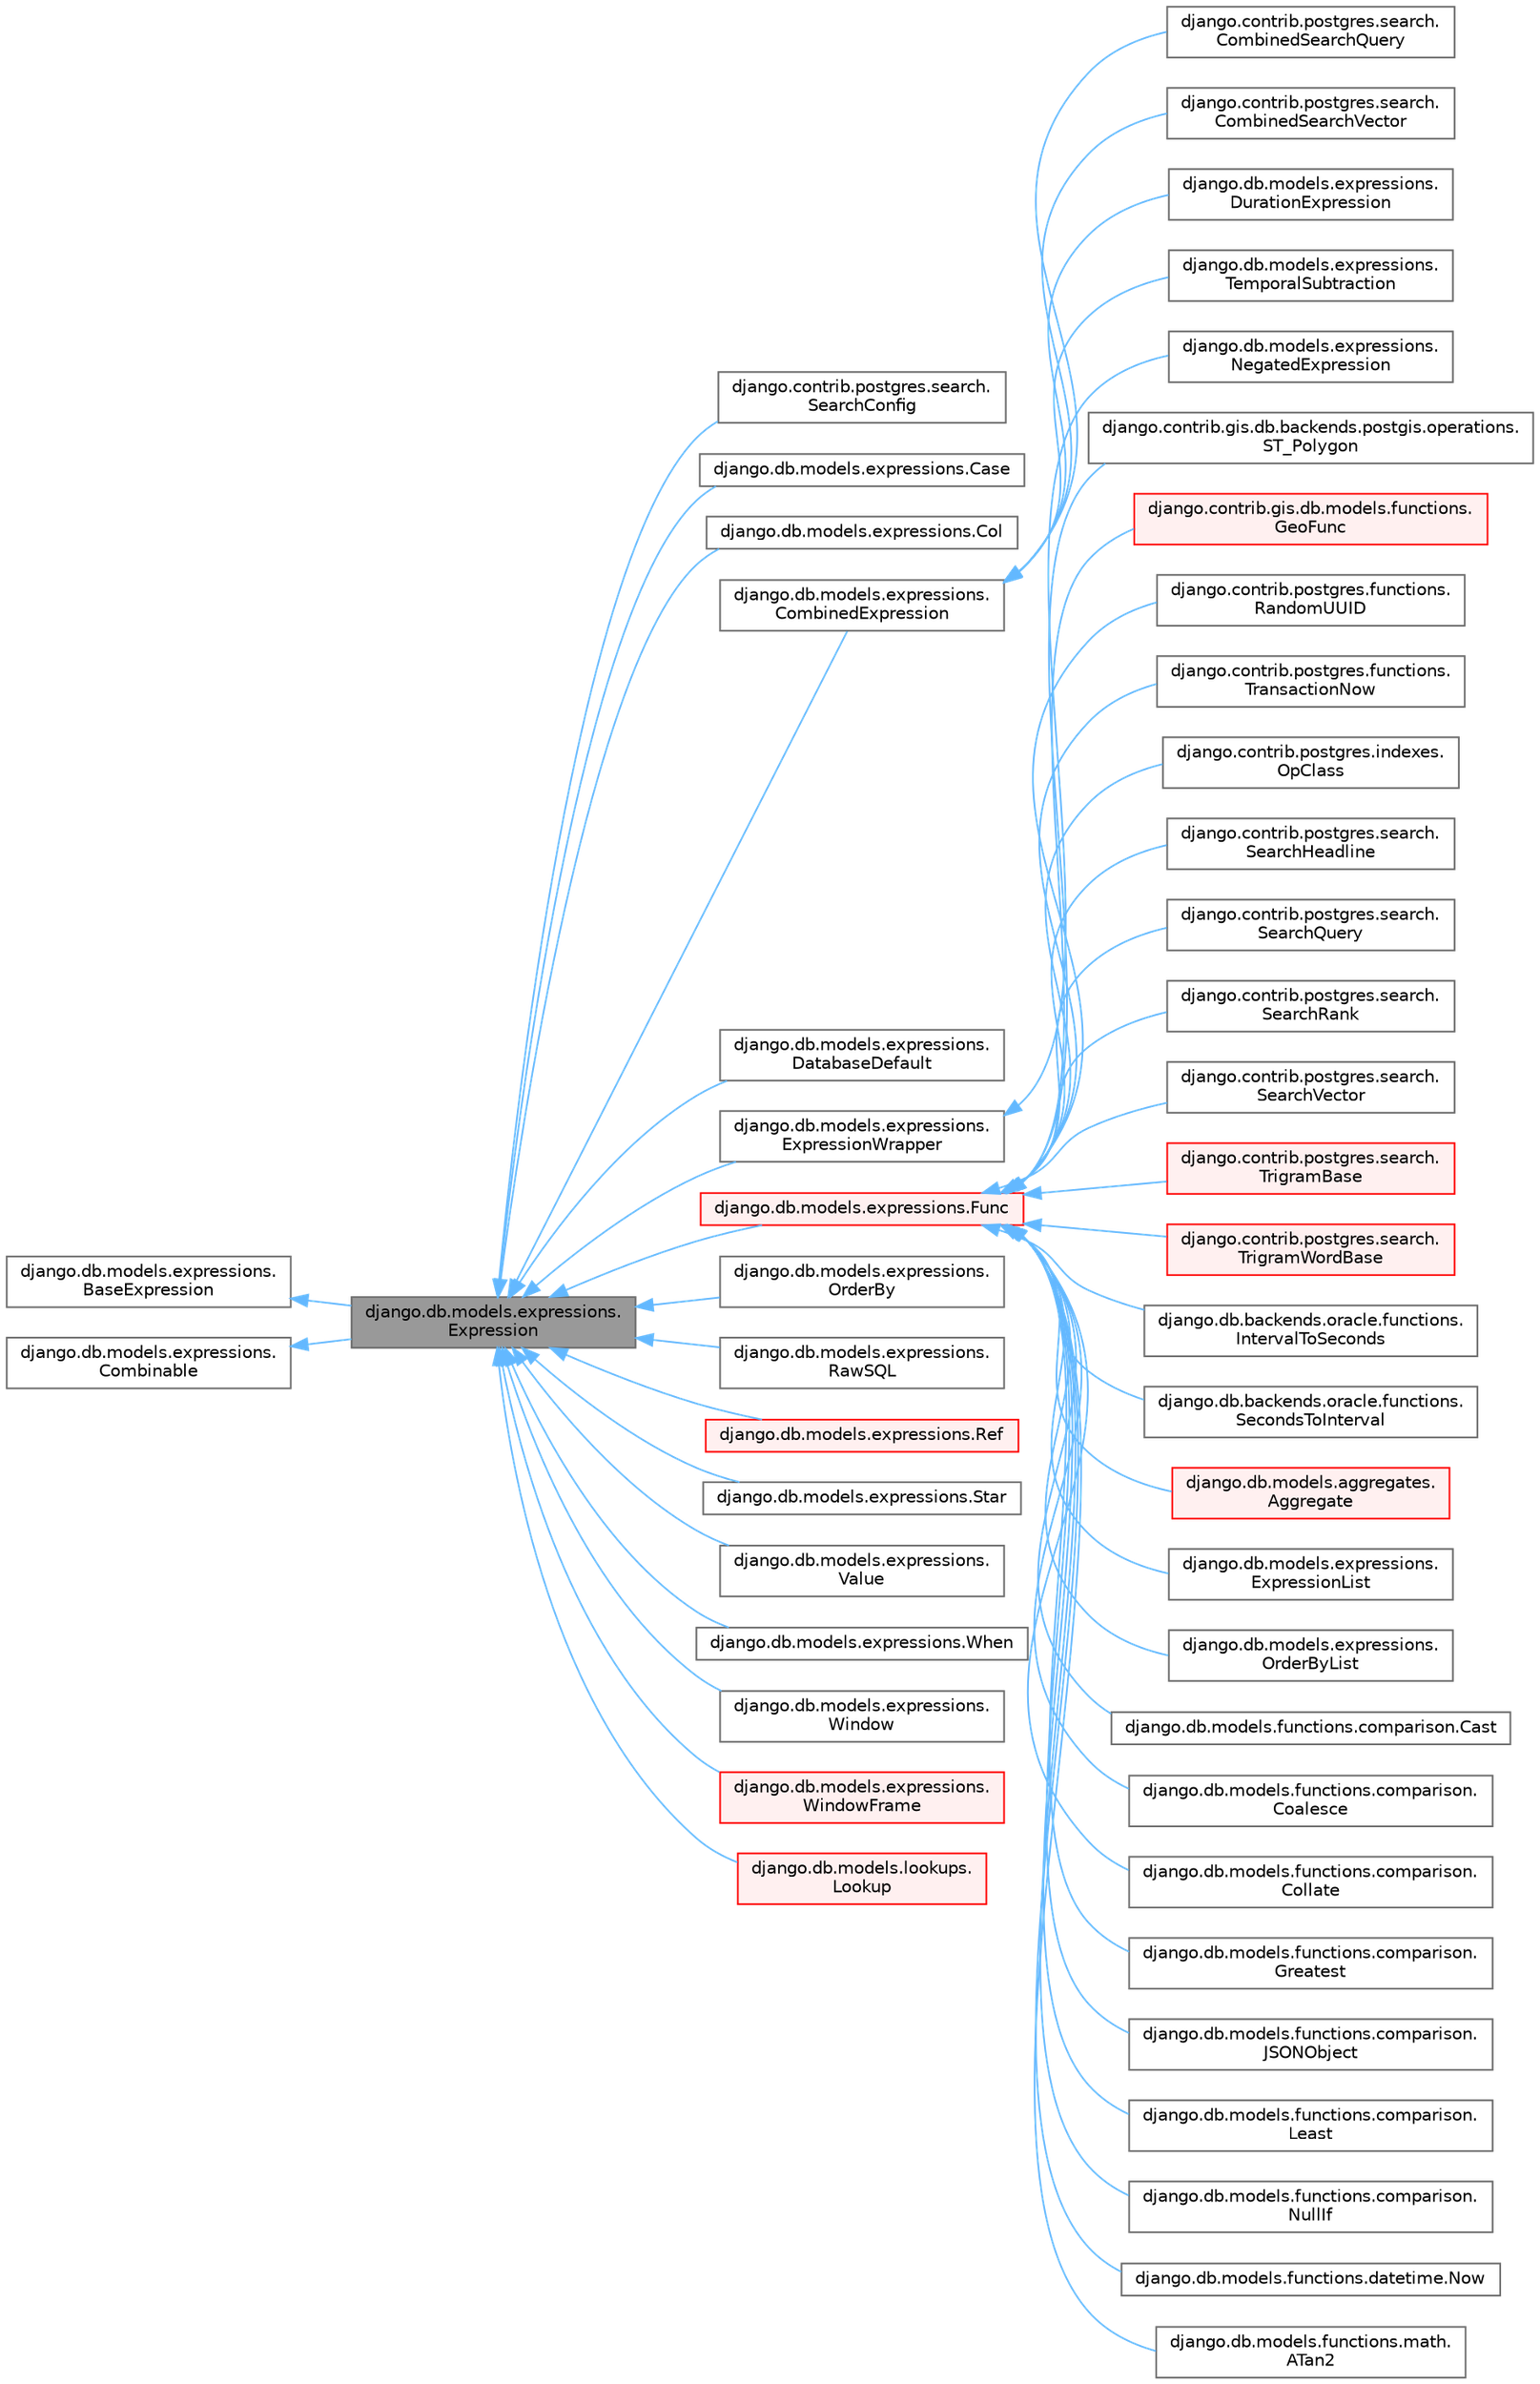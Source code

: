 digraph "django.db.models.expressions.Expression"
{
 // LATEX_PDF_SIZE
  bgcolor="transparent";
  edge [fontname=Helvetica,fontsize=10,labelfontname=Helvetica,labelfontsize=10];
  node [fontname=Helvetica,fontsize=10,shape=box,height=0.2,width=0.4];
  rankdir="LR";
  Node1 [id="Node000001",label="django.db.models.expressions.\lExpression",height=0.2,width=0.4,color="gray40", fillcolor="grey60", style="filled", fontcolor="black",tooltip=" "];
  Node2 -> Node1 [id="edge1_Node000001_Node000002",dir="back",color="steelblue1",style="solid",tooltip=" "];
  Node2 [id="Node000002",label="django.db.models.expressions.\lBaseExpression",height=0.2,width=0.4,color="gray40", fillcolor="white", style="filled",URL="$classdjango_1_1db_1_1models_1_1expressions_1_1_base_expression.html",tooltip=" "];
  Node3 -> Node1 [id="edge2_Node000001_Node000003",dir="back",color="steelblue1",style="solid",tooltip=" "];
  Node3 [id="Node000003",label="django.db.models.expressions.\lCombinable",height=0.2,width=0.4,color="gray40", fillcolor="white", style="filled",URL="$classdjango_1_1db_1_1models_1_1expressions_1_1_combinable.html",tooltip=" "];
  Node1 -> Node4 [id="edge3_Node000001_Node000004",dir="back",color="steelblue1",style="solid",tooltip=" "];
  Node4 [id="Node000004",label="django.contrib.postgres.search.\lSearchConfig",height=0.2,width=0.4,color="gray40", fillcolor="white", style="filled",URL="$classdjango_1_1contrib_1_1postgres_1_1search_1_1_search_config.html",tooltip=" "];
  Node1 -> Node5 [id="edge4_Node000001_Node000005",dir="back",color="steelblue1",style="solid",tooltip=" "];
  Node5 [id="Node000005",label="django.db.models.expressions.Case",height=0.2,width=0.4,color="gray40", fillcolor="white", style="filled",URL="$classdjango_1_1db_1_1models_1_1expressions_1_1_case.html",tooltip=" "];
  Node1 -> Node6 [id="edge5_Node000001_Node000006",dir="back",color="steelblue1",style="solid",tooltip=" "];
  Node6 [id="Node000006",label="django.db.models.expressions.Col",height=0.2,width=0.4,color="gray40", fillcolor="white", style="filled",URL="$classdjango_1_1db_1_1models_1_1expressions_1_1_col.html",tooltip=" "];
  Node1 -> Node7 [id="edge6_Node000001_Node000007",dir="back",color="steelblue1",style="solid",tooltip=" "];
  Node7 [id="Node000007",label="django.db.models.expressions.\lCombinedExpression",height=0.2,width=0.4,color="gray40", fillcolor="white", style="filled",URL="$classdjango_1_1db_1_1models_1_1expressions_1_1_combined_expression.html",tooltip=" "];
  Node7 -> Node8 [id="edge7_Node000007_Node000008",dir="back",color="steelblue1",style="solid",tooltip=" "];
  Node8 [id="Node000008",label="django.contrib.postgres.search.\lCombinedSearchQuery",height=0.2,width=0.4,color="gray40", fillcolor="white", style="filled",URL="$classdjango_1_1contrib_1_1postgres_1_1search_1_1_combined_search_query.html",tooltip=" "];
  Node7 -> Node9 [id="edge8_Node000007_Node000009",dir="back",color="steelblue1",style="solid",tooltip=" "];
  Node9 [id="Node000009",label="django.contrib.postgres.search.\lCombinedSearchVector",height=0.2,width=0.4,color="gray40", fillcolor="white", style="filled",URL="$classdjango_1_1contrib_1_1postgres_1_1search_1_1_combined_search_vector.html",tooltip=" "];
  Node7 -> Node10 [id="edge9_Node000007_Node000010",dir="back",color="steelblue1",style="solid",tooltip=" "];
  Node10 [id="Node000010",label="django.db.models.expressions.\lDurationExpression",height=0.2,width=0.4,color="gray40", fillcolor="white", style="filled",URL="$classdjango_1_1db_1_1models_1_1expressions_1_1_duration_expression.html",tooltip=" "];
  Node7 -> Node11 [id="edge10_Node000007_Node000011",dir="back",color="steelblue1",style="solid",tooltip=" "];
  Node11 [id="Node000011",label="django.db.models.expressions.\lTemporalSubtraction",height=0.2,width=0.4,color="gray40", fillcolor="white", style="filled",URL="$classdjango_1_1db_1_1models_1_1expressions_1_1_temporal_subtraction.html",tooltip=" "];
  Node1 -> Node12 [id="edge11_Node000001_Node000012",dir="back",color="steelblue1",style="solid",tooltip=" "];
  Node12 [id="Node000012",label="django.db.models.expressions.\lDatabaseDefault",height=0.2,width=0.4,color="gray40", fillcolor="white", style="filled",URL="$classdjango_1_1db_1_1models_1_1expressions_1_1_database_default.html",tooltip=" "];
  Node1 -> Node13 [id="edge12_Node000001_Node000013",dir="back",color="steelblue1",style="solid",tooltip=" "];
  Node13 [id="Node000013",label="django.db.models.expressions.\lExpressionWrapper",height=0.2,width=0.4,color="gray40", fillcolor="white", style="filled",URL="$classdjango_1_1db_1_1models_1_1expressions_1_1_expression_wrapper.html",tooltip=" "];
  Node13 -> Node14 [id="edge13_Node000013_Node000014",dir="back",color="steelblue1",style="solid",tooltip=" "];
  Node14 [id="Node000014",label="django.db.models.expressions.\lNegatedExpression",height=0.2,width=0.4,color="gray40", fillcolor="white", style="filled",URL="$classdjango_1_1db_1_1models_1_1expressions_1_1_negated_expression.html",tooltip=" "];
  Node1 -> Node15 [id="edge14_Node000001_Node000015",dir="back",color="steelblue1",style="solid",tooltip=" "];
  Node15 [id="Node000015",label="django.db.models.expressions.Func",height=0.2,width=0.4,color="red", fillcolor="#FFF0F0", style="filled",URL="$classdjango_1_1db_1_1models_1_1expressions_1_1_func.html",tooltip=" "];
  Node15 -> Node16 [id="edge15_Node000015_Node000016",dir="back",color="steelblue1",style="solid",tooltip=" "];
  Node16 [id="Node000016",label="django.contrib.gis.db.backends.postgis.operations.\lST_Polygon",height=0.2,width=0.4,color="gray40", fillcolor="white", style="filled",URL="$classdjango_1_1contrib_1_1gis_1_1db_1_1backends_1_1postgis_1_1operations_1_1_s_t___polygon.html",tooltip=" "];
  Node15 -> Node17 [id="edge16_Node000015_Node000017",dir="back",color="steelblue1",style="solid",tooltip=" "];
  Node17 [id="Node000017",label="django.contrib.gis.db.models.functions.\lGeoFunc",height=0.2,width=0.4,color="red", fillcolor="#FFF0F0", style="filled",URL="$classdjango_1_1contrib_1_1gis_1_1db_1_1models_1_1functions_1_1_geo_func.html",tooltip=" "];
  Node15 -> Node56 [id="edge17_Node000015_Node000056",dir="back",color="steelblue1",style="solid",tooltip=" "];
  Node56 [id="Node000056",label="django.contrib.postgres.functions.\lRandomUUID",height=0.2,width=0.4,color="gray40", fillcolor="white", style="filled",URL="$classdjango_1_1contrib_1_1postgres_1_1functions_1_1_random_u_u_i_d.html",tooltip=" "];
  Node15 -> Node57 [id="edge18_Node000015_Node000057",dir="back",color="steelblue1",style="solid",tooltip=" "];
  Node57 [id="Node000057",label="django.contrib.postgres.functions.\lTransactionNow",height=0.2,width=0.4,color="gray40", fillcolor="white", style="filled",URL="$classdjango_1_1contrib_1_1postgres_1_1functions_1_1_transaction_now.html",tooltip=" "];
  Node15 -> Node58 [id="edge19_Node000015_Node000058",dir="back",color="steelblue1",style="solid",tooltip=" "];
  Node58 [id="Node000058",label="django.contrib.postgres.indexes.\lOpClass",height=0.2,width=0.4,color="gray40", fillcolor="white", style="filled",URL="$classdjango_1_1contrib_1_1postgres_1_1indexes_1_1_op_class.html",tooltip=" "];
  Node15 -> Node59 [id="edge20_Node000015_Node000059",dir="back",color="steelblue1",style="solid",tooltip=" "];
  Node59 [id="Node000059",label="django.contrib.postgres.search.\lSearchHeadline",height=0.2,width=0.4,color="gray40", fillcolor="white", style="filled",URL="$classdjango_1_1contrib_1_1postgres_1_1search_1_1_search_headline.html",tooltip=" "];
  Node15 -> Node60 [id="edge21_Node000015_Node000060",dir="back",color="steelblue1",style="solid",tooltip=" "];
  Node60 [id="Node000060",label="django.contrib.postgres.search.\lSearchQuery",height=0.2,width=0.4,color="gray40", fillcolor="white", style="filled",URL="$classdjango_1_1contrib_1_1postgres_1_1search_1_1_search_query.html",tooltip=" "];
  Node15 -> Node61 [id="edge22_Node000015_Node000061",dir="back",color="steelblue1",style="solid",tooltip=" "];
  Node61 [id="Node000061",label="django.contrib.postgres.search.\lSearchRank",height=0.2,width=0.4,color="gray40", fillcolor="white", style="filled",URL="$classdjango_1_1contrib_1_1postgres_1_1search_1_1_search_rank.html",tooltip=" "];
  Node15 -> Node62 [id="edge23_Node000015_Node000062",dir="back",color="steelblue1",style="solid",tooltip=" "];
  Node62 [id="Node000062",label="django.contrib.postgres.search.\lSearchVector",height=0.2,width=0.4,color="gray40", fillcolor="white", style="filled",URL="$classdjango_1_1contrib_1_1postgres_1_1search_1_1_search_vector.html",tooltip=" "];
  Node15 -> Node63 [id="edge24_Node000015_Node000063",dir="back",color="steelblue1",style="solid",tooltip=" "];
  Node63 [id="Node000063",label="django.contrib.postgres.search.\lTrigramBase",height=0.2,width=0.4,color="red", fillcolor="#FFF0F0", style="filled",URL="$classdjango_1_1contrib_1_1postgres_1_1search_1_1_trigram_base.html",tooltip=" "];
  Node15 -> Node66 [id="edge25_Node000015_Node000066",dir="back",color="steelblue1",style="solid",tooltip=" "];
  Node66 [id="Node000066",label="django.contrib.postgres.search.\lTrigramWordBase",height=0.2,width=0.4,color="red", fillcolor="#FFF0F0", style="filled",URL="$classdjango_1_1contrib_1_1postgres_1_1search_1_1_trigram_word_base.html",tooltip=" "];
  Node15 -> Node71 [id="edge26_Node000015_Node000071",dir="back",color="steelblue1",style="solid",tooltip=" "];
  Node71 [id="Node000071",label="django.db.backends.oracle.functions.\lIntervalToSeconds",height=0.2,width=0.4,color="gray40", fillcolor="white", style="filled",URL="$classdjango_1_1db_1_1backends_1_1oracle_1_1functions_1_1_interval_to_seconds.html",tooltip=" "];
  Node15 -> Node72 [id="edge27_Node000015_Node000072",dir="back",color="steelblue1",style="solid",tooltip=" "];
  Node72 [id="Node000072",label="django.db.backends.oracle.functions.\lSecondsToInterval",height=0.2,width=0.4,color="gray40", fillcolor="white", style="filled",URL="$classdjango_1_1db_1_1backends_1_1oracle_1_1functions_1_1_seconds_to_interval.html",tooltip=" "];
  Node15 -> Node73 [id="edge28_Node000015_Node000073",dir="back",color="steelblue1",style="solid",tooltip=" "];
  Node73 [id="Node000073",label="django.db.models.aggregates.\lAggregate",height=0.2,width=0.4,color="red", fillcolor="#FFF0F0", style="filled",URL="$classdjango_1_1db_1_1models_1_1aggregates_1_1_aggregate.html",tooltip=" "];
  Node15 -> Node107 [id="edge29_Node000015_Node000107",dir="back",color="steelblue1",style="solid",tooltip=" "];
  Node107 [id="Node000107",label="django.db.models.expressions.\lExpressionList",height=0.2,width=0.4,color="gray40", fillcolor="white", style="filled",URL="$classdjango_1_1db_1_1models_1_1expressions_1_1_expression_list.html",tooltip=" "];
  Node15 -> Node108 [id="edge30_Node000015_Node000108",dir="back",color="steelblue1",style="solid",tooltip=" "];
  Node108 [id="Node000108",label="django.db.models.expressions.\lOrderByList",height=0.2,width=0.4,color="gray40", fillcolor="white", style="filled",URL="$classdjango_1_1db_1_1models_1_1expressions_1_1_order_by_list.html",tooltip=" "];
  Node15 -> Node109 [id="edge31_Node000015_Node000109",dir="back",color="steelblue1",style="solid",tooltip=" "];
  Node109 [id="Node000109",label="django.db.models.functions.comparison.Cast",height=0.2,width=0.4,color="gray40", fillcolor="white", style="filled",URL="$classdjango_1_1db_1_1models_1_1functions_1_1comparison_1_1_cast.html",tooltip=" "];
  Node15 -> Node110 [id="edge32_Node000015_Node000110",dir="back",color="steelblue1",style="solid",tooltip=" "];
  Node110 [id="Node000110",label="django.db.models.functions.comparison.\lCoalesce",height=0.2,width=0.4,color="gray40", fillcolor="white", style="filled",URL="$classdjango_1_1db_1_1models_1_1functions_1_1comparison_1_1_coalesce.html",tooltip=" "];
  Node15 -> Node111 [id="edge33_Node000015_Node000111",dir="back",color="steelblue1",style="solid",tooltip=" "];
  Node111 [id="Node000111",label="django.db.models.functions.comparison.\lCollate",height=0.2,width=0.4,color="gray40", fillcolor="white", style="filled",URL="$classdjango_1_1db_1_1models_1_1functions_1_1comparison_1_1_collate.html",tooltip=" "];
  Node15 -> Node112 [id="edge34_Node000015_Node000112",dir="back",color="steelblue1",style="solid",tooltip=" "];
  Node112 [id="Node000112",label="django.db.models.functions.comparison.\lGreatest",height=0.2,width=0.4,color="gray40", fillcolor="white", style="filled",URL="$classdjango_1_1db_1_1models_1_1functions_1_1comparison_1_1_greatest.html",tooltip=" "];
  Node15 -> Node113 [id="edge35_Node000015_Node000113",dir="back",color="steelblue1",style="solid",tooltip=" "];
  Node113 [id="Node000113",label="django.db.models.functions.comparison.\lJSONObject",height=0.2,width=0.4,color="gray40", fillcolor="white", style="filled",URL="$classdjango_1_1db_1_1models_1_1functions_1_1comparison_1_1_j_s_o_n_object.html",tooltip=" "];
  Node15 -> Node114 [id="edge36_Node000015_Node000114",dir="back",color="steelblue1",style="solid",tooltip=" "];
  Node114 [id="Node000114",label="django.db.models.functions.comparison.\lLeast",height=0.2,width=0.4,color="gray40", fillcolor="white", style="filled",URL="$classdjango_1_1db_1_1models_1_1functions_1_1comparison_1_1_least.html",tooltip=" "];
  Node15 -> Node115 [id="edge37_Node000015_Node000115",dir="back",color="steelblue1",style="solid",tooltip=" "];
  Node115 [id="Node000115",label="django.db.models.functions.comparison.\lNullIf",height=0.2,width=0.4,color="gray40", fillcolor="white", style="filled",URL="$classdjango_1_1db_1_1models_1_1functions_1_1comparison_1_1_null_if.html",tooltip=" "];
  Node15 -> Node116 [id="edge38_Node000015_Node000116",dir="back",color="steelblue1",style="solid",tooltip=" "];
  Node116 [id="Node000116",label="django.db.models.functions.datetime.Now",height=0.2,width=0.4,color="gray40", fillcolor="white", style="filled",URL="$classdjango_1_1db_1_1models_1_1functions_1_1datetime_1_1_now.html",tooltip=" "];
  Node15 -> Node117 [id="edge39_Node000015_Node000117",dir="back",color="steelblue1",style="solid",tooltip=" "];
  Node117 [id="Node000117",label="django.db.models.functions.math.\lATan2",height=0.2,width=0.4,color="gray40", fillcolor="white", style="filled",URL="$classdjango_1_1db_1_1models_1_1functions_1_1math_1_1_a_tan2.html",tooltip=" "];
  Node1 -> Node214 [id="edge40_Node000001_Node000214",dir="back",color="steelblue1",style="solid",tooltip=" "];
  Node214 [id="Node000214",label="django.db.models.expressions.\lOrderBy",height=0.2,width=0.4,color="gray40", fillcolor="white", style="filled",URL="$classdjango_1_1db_1_1models_1_1expressions_1_1_order_by.html",tooltip=" "];
  Node1 -> Node215 [id="edge41_Node000001_Node000215",dir="back",color="steelblue1",style="solid",tooltip=" "];
  Node215 [id="Node000215",label="django.db.models.expressions.\lRawSQL",height=0.2,width=0.4,color="gray40", fillcolor="white", style="filled",URL="$classdjango_1_1db_1_1models_1_1expressions_1_1_raw_s_q_l.html",tooltip=" "];
  Node1 -> Node216 [id="edge42_Node000001_Node000216",dir="back",color="steelblue1",style="solid",tooltip=" "];
  Node216 [id="Node000216",label="django.db.models.expressions.Ref",height=0.2,width=0.4,color="red", fillcolor="#FFF0F0", style="filled",URL="$classdjango_1_1db_1_1models_1_1expressions_1_1_ref.html",tooltip=" "];
  Node1 -> Node218 [id="edge43_Node000001_Node000218",dir="back",color="steelblue1",style="solid",tooltip=" "];
  Node218 [id="Node000218",label="django.db.models.expressions.Star",height=0.2,width=0.4,color="gray40", fillcolor="white", style="filled",URL="$classdjango_1_1db_1_1models_1_1expressions_1_1_star.html",tooltip=" "];
  Node1 -> Node219 [id="edge44_Node000001_Node000219",dir="back",color="steelblue1",style="solid",tooltip=" "];
  Node219 [id="Node000219",label="django.db.models.expressions.\lValue",height=0.2,width=0.4,color="gray40", fillcolor="white", style="filled",URL="$classdjango_1_1db_1_1models_1_1expressions_1_1_value.html",tooltip=" "];
  Node1 -> Node220 [id="edge45_Node000001_Node000220",dir="back",color="steelblue1",style="solid",tooltip=" "];
  Node220 [id="Node000220",label="django.db.models.expressions.When",height=0.2,width=0.4,color="gray40", fillcolor="white", style="filled",URL="$classdjango_1_1db_1_1models_1_1expressions_1_1_when.html",tooltip=" "];
  Node1 -> Node221 [id="edge46_Node000001_Node000221",dir="back",color="steelblue1",style="solid",tooltip=" "];
  Node221 [id="Node000221",label="django.db.models.expressions.\lWindow",height=0.2,width=0.4,color="gray40", fillcolor="white", style="filled",URL="$classdjango_1_1db_1_1models_1_1expressions_1_1_window.html",tooltip=" "];
  Node1 -> Node222 [id="edge47_Node000001_Node000222",dir="back",color="steelblue1",style="solid",tooltip=" "];
  Node222 [id="Node000222",label="django.db.models.expressions.\lWindowFrame",height=0.2,width=0.4,color="red", fillcolor="#FFF0F0", style="filled",URL="$classdjango_1_1db_1_1models_1_1expressions_1_1_window_frame.html",tooltip=" "];
  Node1 -> Node225 [id="edge48_Node000001_Node000225",dir="back",color="steelblue1",style="solid",tooltip=" "];
  Node225 [id="Node000225",label="django.db.models.lookups.\lLookup",height=0.2,width=0.4,color="red", fillcolor="#FFF0F0", style="filled",URL="$classdjango_1_1db_1_1models_1_1lookups_1_1_lookup.html",tooltip=" "];
}
